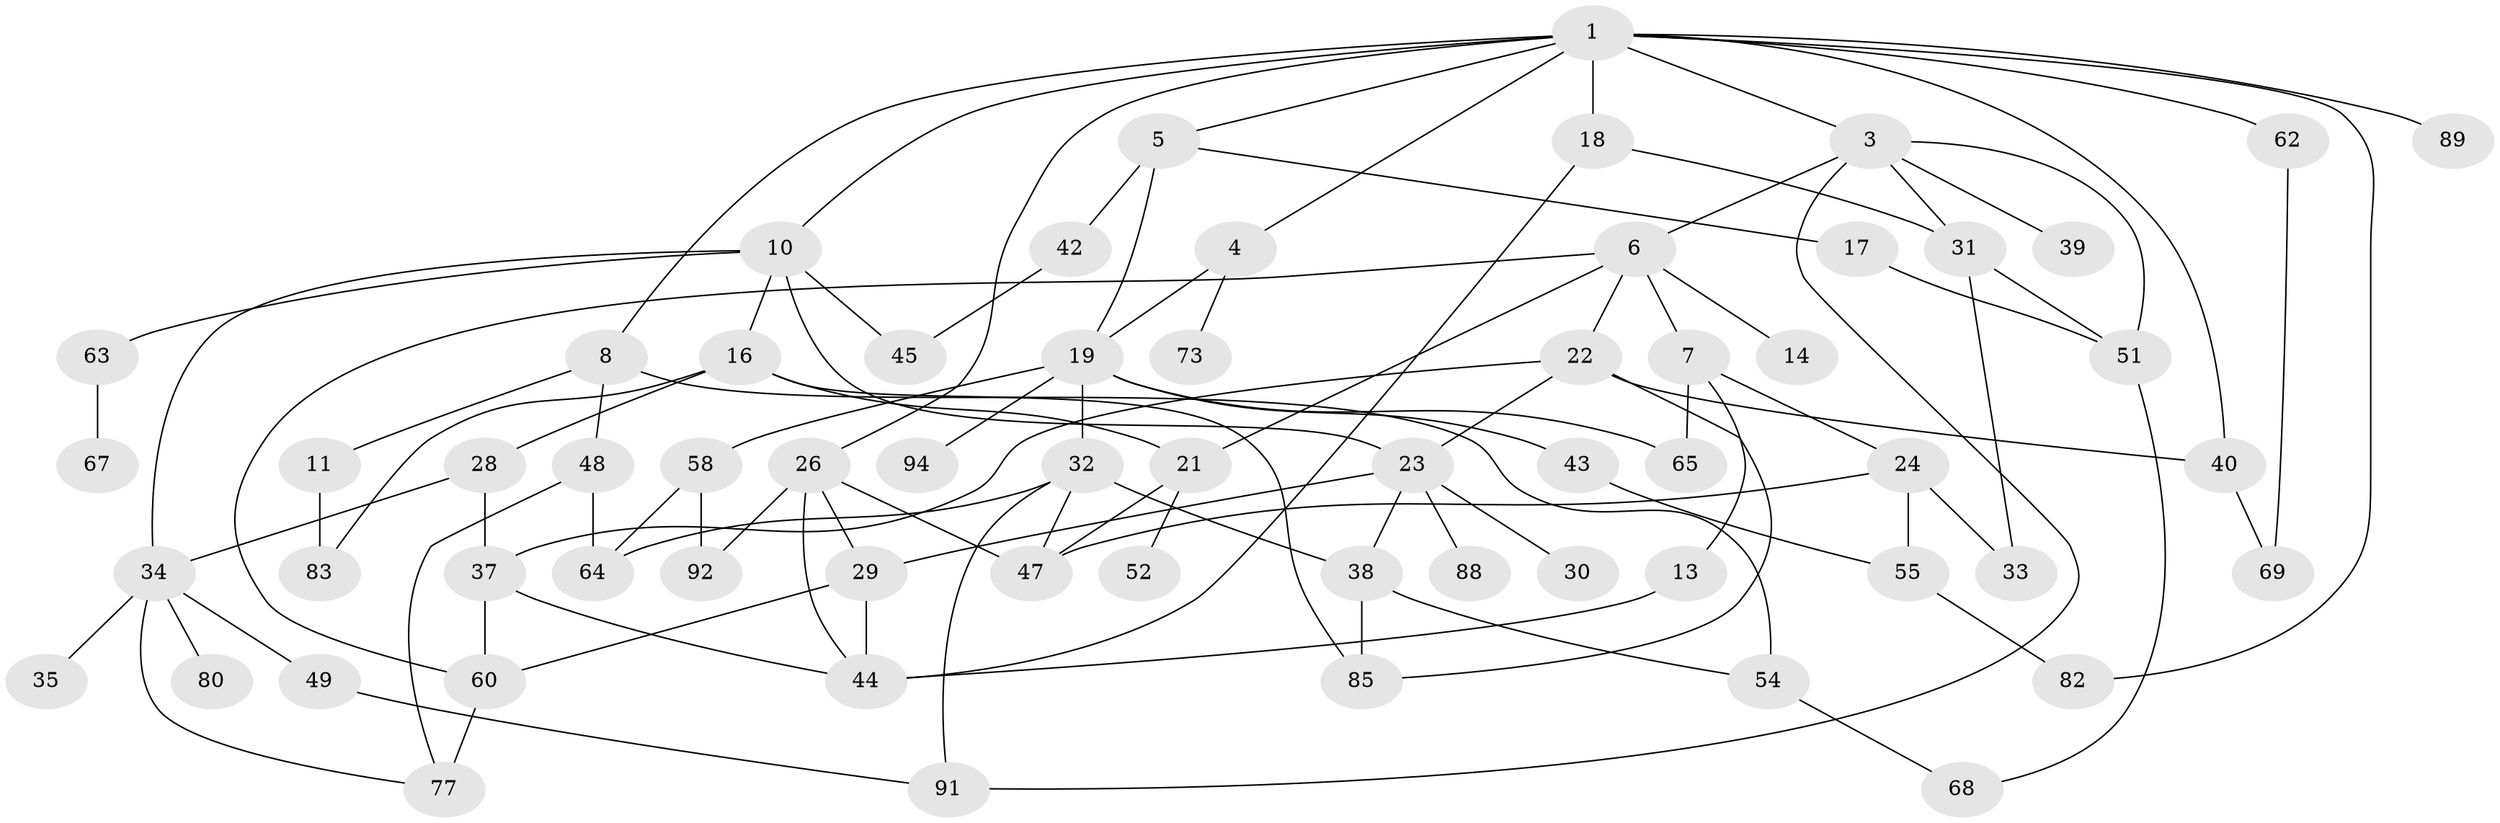 // original degree distribution, {7: 0.010638297872340425, 6: 0.031914893617021274, 4: 0.1702127659574468, 3: 0.2553191489361702, 5: 0.06382978723404255, 2: 0.30851063829787234, 1: 0.1595744680851064}
// Generated by graph-tools (version 1.1) at 2025/41/03/06/25 10:41:28]
// undirected, 63 vertices, 100 edges
graph export_dot {
graph [start="1"]
  node [color=gray90,style=filled];
  1 [super="+2"];
  3 [super="+27"];
  4 [super="+15"];
  5 [super="+9"];
  6 [super="+53"];
  7 [super="+81"];
  8;
  10;
  11 [super="+12"];
  13;
  14;
  16;
  17;
  18;
  19 [super="+20"];
  21 [super="+76"];
  22 [super="+41"];
  23 [super="+25"];
  24;
  26 [super="+56"];
  28 [super="+75"];
  29;
  30;
  31 [super="+36"];
  32 [super="+59"];
  33;
  34 [super="+46"];
  35 [super="+84"];
  37 [super="+70"];
  38 [super="+61"];
  39 [super="+66"];
  40;
  42;
  43 [super="+79"];
  44 [super="+50"];
  45;
  47;
  48;
  49;
  51 [super="+57"];
  52;
  54 [super="+90"];
  55 [super="+78"];
  58 [super="+71"];
  60 [super="+72"];
  62;
  63;
  64;
  65;
  67;
  68;
  69 [super="+74"];
  73;
  77 [super="+93"];
  80 [super="+86"];
  82;
  83;
  85 [super="+87"];
  88;
  89;
  91;
  92;
  94;
  1 -- 3;
  1 -- 4;
  1 -- 5;
  1 -- 8;
  1 -- 10;
  1 -- 82;
  1 -- 18;
  1 -- 40;
  1 -- 89;
  1 -- 26;
  1 -- 62;
  3 -- 6;
  3 -- 91;
  3 -- 51;
  3 -- 39;
  3 -- 31;
  4 -- 73;
  4 -- 19;
  5 -- 17;
  5 -- 42;
  5 -- 19;
  6 -- 7;
  6 -- 14;
  6 -- 22;
  6 -- 21;
  6 -- 60;
  7 -- 13;
  7 -- 24;
  7 -- 65;
  8 -- 11;
  8 -- 48;
  8 -- 54;
  10 -- 16;
  10 -- 23;
  10 -- 63;
  10 -- 45;
  10 -- 34;
  11 -- 83;
  13 -- 44;
  16 -- 21;
  16 -- 28;
  16 -- 83;
  16 -- 85;
  17 -- 51;
  18 -- 31;
  18 -- 44;
  19 -- 32;
  19 -- 43;
  19 -- 94;
  19 -- 65;
  19 -- 58;
  21 -- 52;
  21 -- 47;
  22 -- 40;
  22 -- 85;
  22 -- 37;
  22 -- 23;
  23 -- 29;
  23 -- 38;
  23 -- 88;
  23 -- 30;
  24 -- 55;
  24 -- 47;
  24 -- 33;
  26 -- 29;
  26 -- 47;
  26 -- 92;
  26 -- 44;
  28 -- 34;
  28 -- 37;
  29 -- 44;
  29 -- 60;
  31 -- 33;
  31 -- 51;
  32 -- 38;
  32 -- 64;
  32 -- 47;
  32 -- 91;
  34 -- 35;
  34 -- 80;
  34 -- 49;
  34 -- 77;
  37 -- 44;
  37 -- 60;
  38 -- 54;
  38 -- 85;
  40 -- 69;
  42 -- 45;
  43 -- 55;
  48 -- 64;
  48 -- 77;
  49 -- 91;
  51 -- 68;
  54 -- 68;
  55 -- 82;
  58 -- 92;
  58 -- 64;
  60 -- 77 [weight=2];
  62 -- 69;
  63 -- 67;
}
